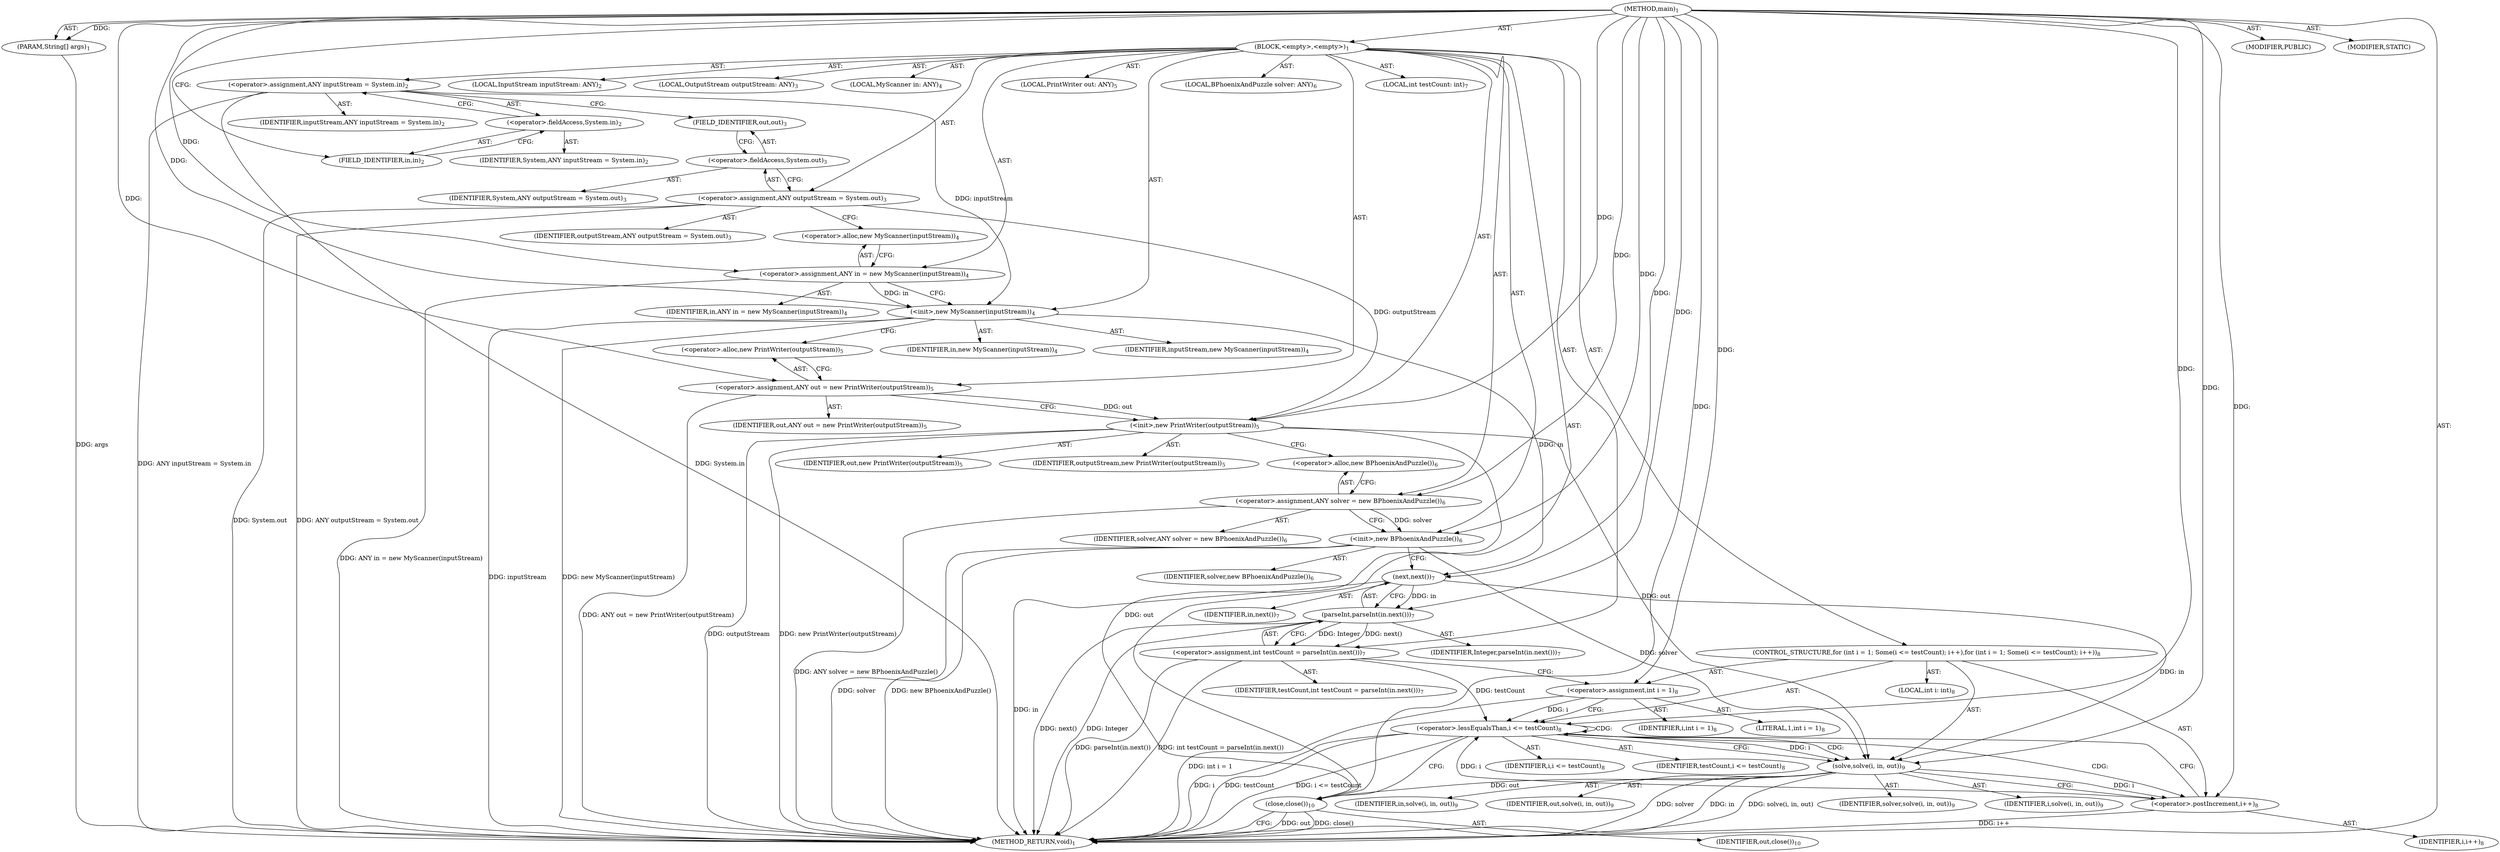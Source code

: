 digraph "main" {  
"23" [label = <(METHOD,main)<SUB>1</SUB>> ]
"24" [label = <(PARAM,String[] args)<SUB>1</SUB>> ]
"25" [label = <(BLOCK,&lt;empty&gt;,&lt;empty&gt;)<SUB>1</SUB>> ]
"26" [label = <(LOCAL,InputStream inputStream: ANY)<SUB>2</SUB>> ]
"27" [label = <(&lt;operator&gt;.assignment,ANY inputStream = System.in)<SUB>2</SUB>> ]
"28" [label = <(IDENTIFIER,inputStream,ANY inputStream = System.in)<SUB>2</SUB>> ]
"29" [label = <(&lt;operator&gt;.fieldAccess,System.in)<SUB>2</SUB>> ]
"30" [label = <(IDENTIFIER,System,ANY inputStream = System.in)<SUB>2</SUB>> ]
"31" [label = <(FIELD_IDENTIFIER,in,in)<SUB>2</SUB>> ]
"32" [label = <(LOCAL,OutputStream outputStream: ANY)<SUB>3</SUB>> ]
"33" [label = <(&lt;operator&gt;.assignment,ANY outputStream = System.out)<SUB>3</SUB>> ]
"34" [label = <(IDENTIFIER,outputStream,ANY outputStream = System.out)<SUB>3</SUB>> ]
"35" [label = <(&lt;operator&gt;.fieldAccess,System.out)<SUB>3</SUB>> ]
"36" [label = <(IDENTIFIER,System,ANY outputStream = System.out)<SUB>3</SUB>> ]
"37" [label = <(FIELD_IDENTIFIER,out,out)<SUB>3</SUB>> ]
"4" [label = <(LOCAL,MyScanner in: ANY)<SUB>4</SUB>> ]
"38" [label = <(&lt;operator&gt;.assignment,ANY in = new MyScanner(inputStream))<SUB>4</SUB>> ]
"39" [label = <(IDENTIFIER,in,ANY in = new MyScanner(inputStream))<SUB>4</SUB>> ]
"40" [label = <(&lt;operator&gt;.alloc,new MyScanner(inputStream))<SUB>4</SUB>> ]
"41" [label = <(&lt;init&gt;,new MyScanner(inputStream))<SUB>4</SUB>> ]
"3" [label = <(IDENTIFIER,in,new MyScanner(inputStream))<SUB>4</SUB>> ]
"42" [label = <(IDENTIFIER,inputStream,new MyScanner(inputStream))<SUB>4</SUB>> ]
"6" [label = <(LOCAL,PrintWriter out: ANY)<SUB>5</SUB>> ]
"43" [label = <(&lt;operator&gt;.assignment,ANY out = new PrintWriter(outputStream))<SUB>5</SUB>> ]
"44" [label = <(IDENTIFIER,out,ANY out = new PrintWriter(outputStream))<SUB>5</SUB>> ]
"45" [label = <(&lt;operator&gt;.alloc,new PrintWriter(outputStream))<SUB>5</SUB>> ]
"46" [label = <(&lt;init&gt;,new PrintWriter(outputStream))<SUB>5</SUB>> ]
"5" [label = <(IDENTIFIER,out,new PrintWriter(outputStream))<SUB>5</SUB>> ]
"47" [label = <(IDENTIFIER,outputStream,new PrintWriter(outputStream))<SUB>5</SUB>> ]
"8" [label = <(LOCAL,BPhoenixAndPuzzle solver: ANY)<SUB>6</SUB>> ]
"48" [label = <(&lt;operator&gt;.assignment,ANY solver = new BPhoenixAndPuzzle())<SUB>6</SUB>> ]
"49" [label = <(IDENTIFIER,solver,ANY solver = new BPhoenixAndPuzzle())<SUB>6</SUB>> ]
"50" [label = <(&lt;operator&gt;.alloc,new BPhoenixAndPuzzle())<SUB>6</SUB>> ]
"51" [label = <(&lt;init&gt;,new BPhoenixAndPuzzle())<SUB>6</SUB>> ]
"7" [label = <(IDENTIFIER,solver,new BPhoenixAndPuzzle())<SUB>6</SUB>> ]
"52" [label = <(LOCAL,int testCount: int)<SUB>7</SUB>> ]
"53" [label = <(&lt;operator&gt;.assignment,int testCount = parseInt(in.next()))<SUB>7</SUB>> ]
"54" [label = <(IDENTIFIER,testCount,int testCount = parseInt(in.next()))<SUB>7</SUB>> ]
"55" [label = <(parseInt,parseInt(in.next()))<SUB>7</SUB>> ]
"56" [label = <(IDENTIFIER,Integer,parseInt(in.next()))<SUB>7</SUB>> ]
"57" [label = <(next,next())<SUB>7</SUB>> ]
"58" [label = <(IDENTIFIER,in,next())<SUB>7</SUB>> ]
"59" [label = <(CONTROL_STRUCTURE,for (int i = 1; Some(i &lt;= testCount); i++),for (int i = 1; Some(i &lt;= testCount); i++))<SUB>8</SUB>> ]
"60" [label = <(LOCAL,int i: int)<SUB>8</SUB>> ]
"61" [label = <(&lt;operator&gt;.assignment,int i = 1)<SUB>8</SUB>> ]
"62" [label = <(IDENTIFIER,i,int i = 1)<SUB>8</SUB>> ]
"63" [label = <(LITERAL,1,int i = 1)<SUB>8</SUB>> ]
"64" [label = <(&lt;operator&gt;.lessEqualsThan,i &lt;= testCount)<SUB>8</SUB>> ]
"65" [label = <(IDENTIFIER,i,i &lt;= testCount)<SUB>8</SUB>> ]
"66" [label = <(IDENTIFIER,testCount,i &lt;= testCount)<SUB>8</SUB>> ]
"67" [label = <(&lt;operator&gt;.postIncrement,i++)<SUB>8</SUB>> ]
"68" [label = <(IDENTIFIER,i,i++)<SUB>8</SUB>> ]
"69" [label = <(solve,solve(i, in, out))<SUB>9</SUB>> ]
"70" [label = <(IDENTIFIER,solver,solve(i, in, out))<SUB>9</SUB>> ]
"71" [label = <(IDENTIFIER,i,solve(i, in, out))<SUB>9</SUB>> ]
"72" [label = <(IDENTIFIER,in,solve(i, in, out))<SUB>9</SUB>> ]
"73" [label = <(IDENTIFIER,out,solve(i, in, out))<SUB>9</SUB>> ]
"74" [label = <(close,close())<SUB>10</SUB>> ]
"75" [label = <(IDENTIFIER,out,close())<SUB>10</SUB>> ]
"76" [label = <(MODIFIER,PUBLIC)> ]
"77" [label = <(MODIFIER,STATIC)> ]
"78" [label = <(METHOD_RETURN,void)<SUB>1</SUB>> ]
  "23" -> "24"  [ label = "AST: "] 
  "23" -> "25"  [ label = "AST: "] 
  "23" -> "76"  [ label = "AST: "] 
  "23" -> "77"  [ label = "AST: "] 
  "23" -> "78"  [ label = "AST: "] 
  "25" -> "26"  [ label = "AST: "] 
  "25" -> "27"  [ label = "AST: "] 
  "25" -> "32"  [ label = "AST: "] 
  "25" -> "33"  [ label = "AST: "] 
  "25" -> "4"  [ label = "AST: "] 
  "25" -> "38"  [ label = "AST: "] 
  "25" -> "41"  [ label = "AST: "] 
  "25" -> "6"  [ label = "AST: "] 
  "25" -> "43"  [ label = "AST: "] 
  "25" -> "46"  [ label = "AST: "] 
  "25" -> "8"  [ label = "AST: "] 
  "25" -> "48"  [ label = "AST: "] 
  "25" -> "51"  [ label = "AST: "] 
  "25" -> "52"  [ label = "AST: "] 
  "25" -> "53"  [ label = "AST: "] 
  "25" -> "59"  [ label = "AST: "] 
  "25" -> "74"  [ label = "AST: "] 
  "27" -> "28"  [ label = "AST: "] 
  "27" -> "29"  [ label = "AST: "] 
  "29" -> "30"  [ label = "AST: "] 
  "29" -> "31"  [ label = "AST: "] 
  "33" -> "34"  [ label = "AST: "] 
  "33" -> "35"  [ label = "AST: "] 
  "35" -> "36"  [ label = "AST: "] 
  "35" -> "37"  [ label = "AST: "] 
  "38" -> "39"  [ label = "AST: "] 
  "38" -> "40"  [ label = "AST: "] 
  "41" -> "3"  [ label = "AST: "] 
  "41" -> "42"  [ label = "AST: "] 
  "43" -> "44"  [ label = "AST: "] 
  "43" -> "45"  [ label = "AST: "] 
  "46" -> "5"  [ label = "AST: "] 
  "46" -> "47"  [ label = "AST: "] 
  "48" -> "49"  [ label = "AST: "] 
  "48" -> "50"  [ label = "AST: "] 
  "51" -> "7"  [ label = "AST: "] 
  "53" -> "54"  [ label = "AST: "] 
  "53" -> "55"  [ label = "AST: "] 
  "55" -> "56"  [ label = "AST: "] 
  "55" -> "57"  [ label = "AST: "] 
  "57" -> "58"  [ label = "AST: "] 
  "59" -> "60"  [ label = "AST: "] 
  "59" -> "61"  [ label = "AST: "] 
  "59" -> "64"  [ label = "AST: "] 
  "59" -> "67"  [ label = "AST: "] 
  "59" -> "69"  [ label = "AST: "] 
  "61" -> "62"  [ label = "AST: "] 
  "61" -> "63"  [ label = "AST: "] 
  "64" -> "65"  [ label = "AST: "] 
  "64" -> "66"  [ label = "AST: "] 
  "67" -> "68"  [ label = "AST: "] 
  "69" -> "70"  [ label = "AST: "] 
  "69" -> "71"  [ label = "AST: "] 
  "69" -> "72"  [ label = "AST: "] 
  "69" -> "73"  [ label = "AST: "] 
  "74" -> "75"  [ label = "AST: "] 
  "27" -> "37"  [ label = "CFG: "] 
  "33" -> "40"  [ label = "CFG: "] 
  "38" -> "41"  [ label = "CFG: "] 
  "41" -> "45"  [ label = "CFG: "] 
  "43" -> "46"  [ label = "CFG: "] 
  "46" -> "50"  [ label = "CFG: "] 
  "48" -> "51"  [ label = "CFG: "] 
  "51" -> "57"  [ label = "CFG: "] 
  "53" -> "61"  [ label = "CFG: "] 
  "74" -> "78"  [ label = "CFG: "] 
  "29" -> "27"  [ label = "CFG: "] 
  "35" -> "33"  [ label = "CFG: "] 
  "40" -> "38"  [ label = "CFG: "] 
  "45" -> "43"  [ label = "CFG: "] 
  "50" -> "48"  [ label = "CFG: "] 
  "55" -> "53"  [ label = "CFG: "] 
  "61" -> "64"  [ label = "CFG: "] 
  "64" -> "69"  [ label = "CFG: "] 
  "64" -> "74"  [ label = "CFG: "] 
  "67" -> "64"  [ label = "CFG: "] 
  "69" -> "67"  [ label = "CFG: "] 
  "31" -> "29"  [ label = "CFG: "] 
  "37" -> "35"  [ label = "CFG: "] 
  "57" -> "55"  [ label = "CFG: "] 
  "23" -> "31"  [ label = "CFG: "] 
  "24" -> "78"  [ label = "DDG: args"] 
  "27" -> "78"  [ label = "DDG: System.in"] 
  "27" -> "78"  [ label = "DDG: ANY inputStream = System.in"] 
  "33" -> "78"  [ label = "DDG: System.out"] 
  "33" -> "78"  [ label = "DDG: ANY outputStream = System.out"] 
  "38" -> "78"  [ label = "DDG: ANY in = new MyScanner(inputStream)"] 
  "41" -> "78"  [ label = "DDG: inputStream"] 
  "41" -> "78"  [ label = "DDG: new MyScanner(inputStream)"] 
  "43" -> "78"  [ label = "DDG: ANY out = new PrintWriter(outputStream)"] 
  "46" -> "78"  [ label = "DDG: outputStream"] 
  "46" -> "78"  [ label = "DDG: new PrintWriter(outputStream)"] 
  "48" -> "78"  [ label = "DDG: ANY solver = new BPhoenixAndPuzzle()"] 
  "51" -> "78"  [ label = "DDG: solver"] 
  "51" -> "78"  [ label = "DDG: new BPhoenixAndPuzzle()"] 
  "57" -> "78"  [ label = "DDG: in"] 
  "55" -> "78"  [ label = "DDG: next()"] 
  "53" -> "78"  [ label = "DDG: parseInt(in.next())"] 
  "53" -> "78"  [ label = "DDG: int testCount = parseInt(in.next())"] 
  "61" -> "78"  [ label = "DDG: int i = 1"] 
  "64" -> "78"  [ label = "DDG: i"] 
  "64" -> "78"  [ label = "DDG: testCount"] 
  "64" -> "78"  [ label = "DDG: i &lt;= testCount"] 
  "74" -> "78"  [ label = "DDG: out"] 
  "74" -> "78"  [ label = "DDG: close()"] 
  "69" -> "78"  [ label = "DDG: solver"] 
  "69" -> "78"  [ label = "DDG: in"] 
  "69" -> "78"  [ label = "DDG: solve(i, in, out)"] 
  "67" -> "78"  [ label = "DDG: i++"] 
  "55" -> "78"  [ label = "DDG: Integer"] 
  "23" -> "24"  [ label = "DDG: "] 
  "23" -> "38"  [ label = "DDG: "] 
  "23" -> "43"  [ label = "DDG: "] 
  "23" -> "48"  [ label = "DDG: "] 
  "55" -> "53"  [ label = "DDG: Integer"] 
  "55" -> "53"  [ label = "DDG: next()"] 
  "38" -> "41"  [ label = "DDG: in"] 
  "23" -> "41"  [ label = "DDG: "] 
  "27" -> "41"  [ label = "DDG: inputStream"] 
  "43" -> "46"  [ label = "DDG: out"] 
  "23" -> "46"  [ label = "DDG: "] 
  "33" -> "46"  [ label = "DDG: outputStream"] 
  "48" -> "51"  [ label = "DDG: solver"] 
  "23" -> "51"  [ label = "DDG: "] 
  "23" -> "61"  [ label = "DDG: "] 
  "46" -> "74"  [ label = "DDG: out"] 
  "69" -> "74"  [ label = "DDG: out"] 
  "23" -> "74"  [ label = "DDG: "] 
  "23" -> "55"  [ label = "DDG: "] 
  "57" -> "55"  [ label = "DDG: in"] 
  "61" -> "64"  [ label = "DDG: i"] 
  "67" -> "64"  [ label = "DDG: i"] 
  "23" -> "64"  [ label = "DDG: "] 
  "53" -> "64"  [ label = "DDG: testCount"] 
  "69" -> "67"  [ label = "DDG: i"] 
  "23" -> "67"  [ label = "DDG: "] 
  "51" -> "69"  [ label = "DDG: solver"] 
  "23" -> "69"  [ label = "DDG: "] 
  "64" -> "69"  [ label = "DDG: i"] 
  "57" -> "69"  [ label = "DDG: in"] 
  "46" -> "69"  [ label = "DDG: out"] 
  "41" -> "57"  [ label = "DDG: in"] 
  "23" -> "57"  [ label = "DDG: "] 
  "64" -> "69"  [ label = "CDG: "] 
  "64" -> "67"  [ label = "CDG: "] 
  "64" -> "64"  [ label = "CDG: "] 
}
